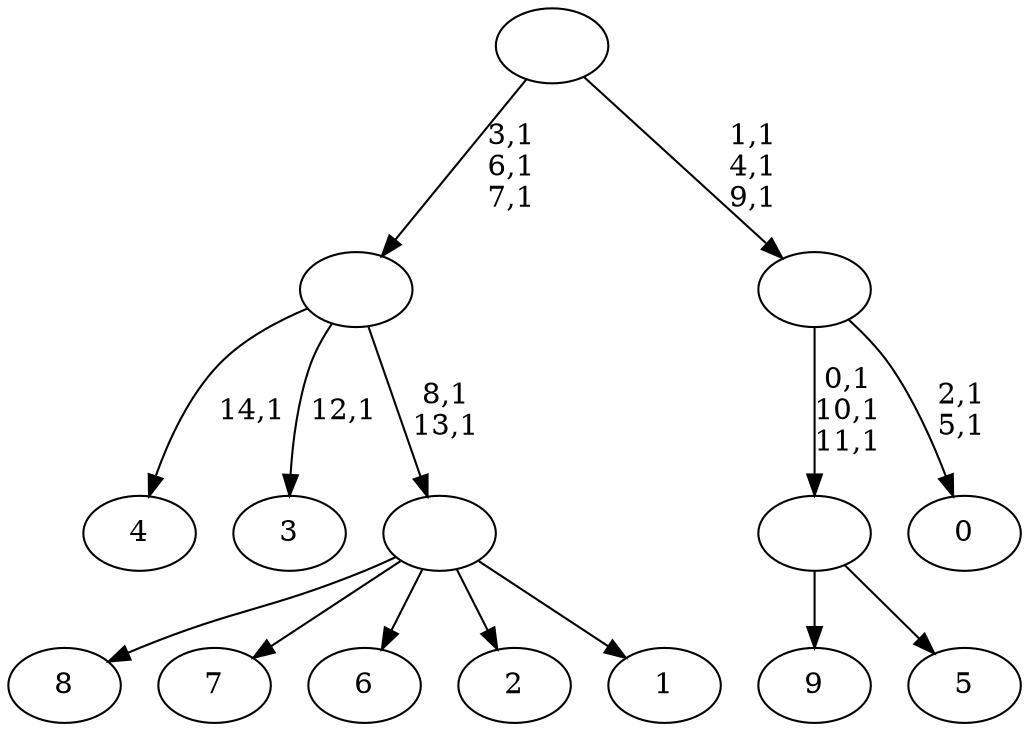 digraph T {
	25 [label="9"]
	24 [label="8"]
	23 [label="7"]
	22 [label="6"]
	21 [label="5"]
	20 [label=""]
	17 [label="4"]
	15 [label="3"]
	13 [label="2"]
	12 [label="1"]
	11 [label=""]
	9 [label=""]
	6 [label="0"]
	3 [label=""]
	0 [label=""]
	20 -> 25 [label=""]
	20 -> 21 [label=""]
	11 -> 24 [label=""]
	11 -> 23 [label=""]
	11 -> 22 [label=""]
	11 -> 13 [label=""]
	11 -> 12 [label=""]
	9 -> 11 [label="8,1\n13,1"]
	9 -> 15 [label="12,1"]
	9 -> 17 [label="14,1"]
	3 -> 6 [label="2,1\n5,1"]
	3 -> 20 [label="0,1\n10,1\n11,1"]
	0 -> 3 [label="1,1\n4,1\n9,1"]
	0 -> 9 [label="3,1\n6,1\n7,1"]
}
